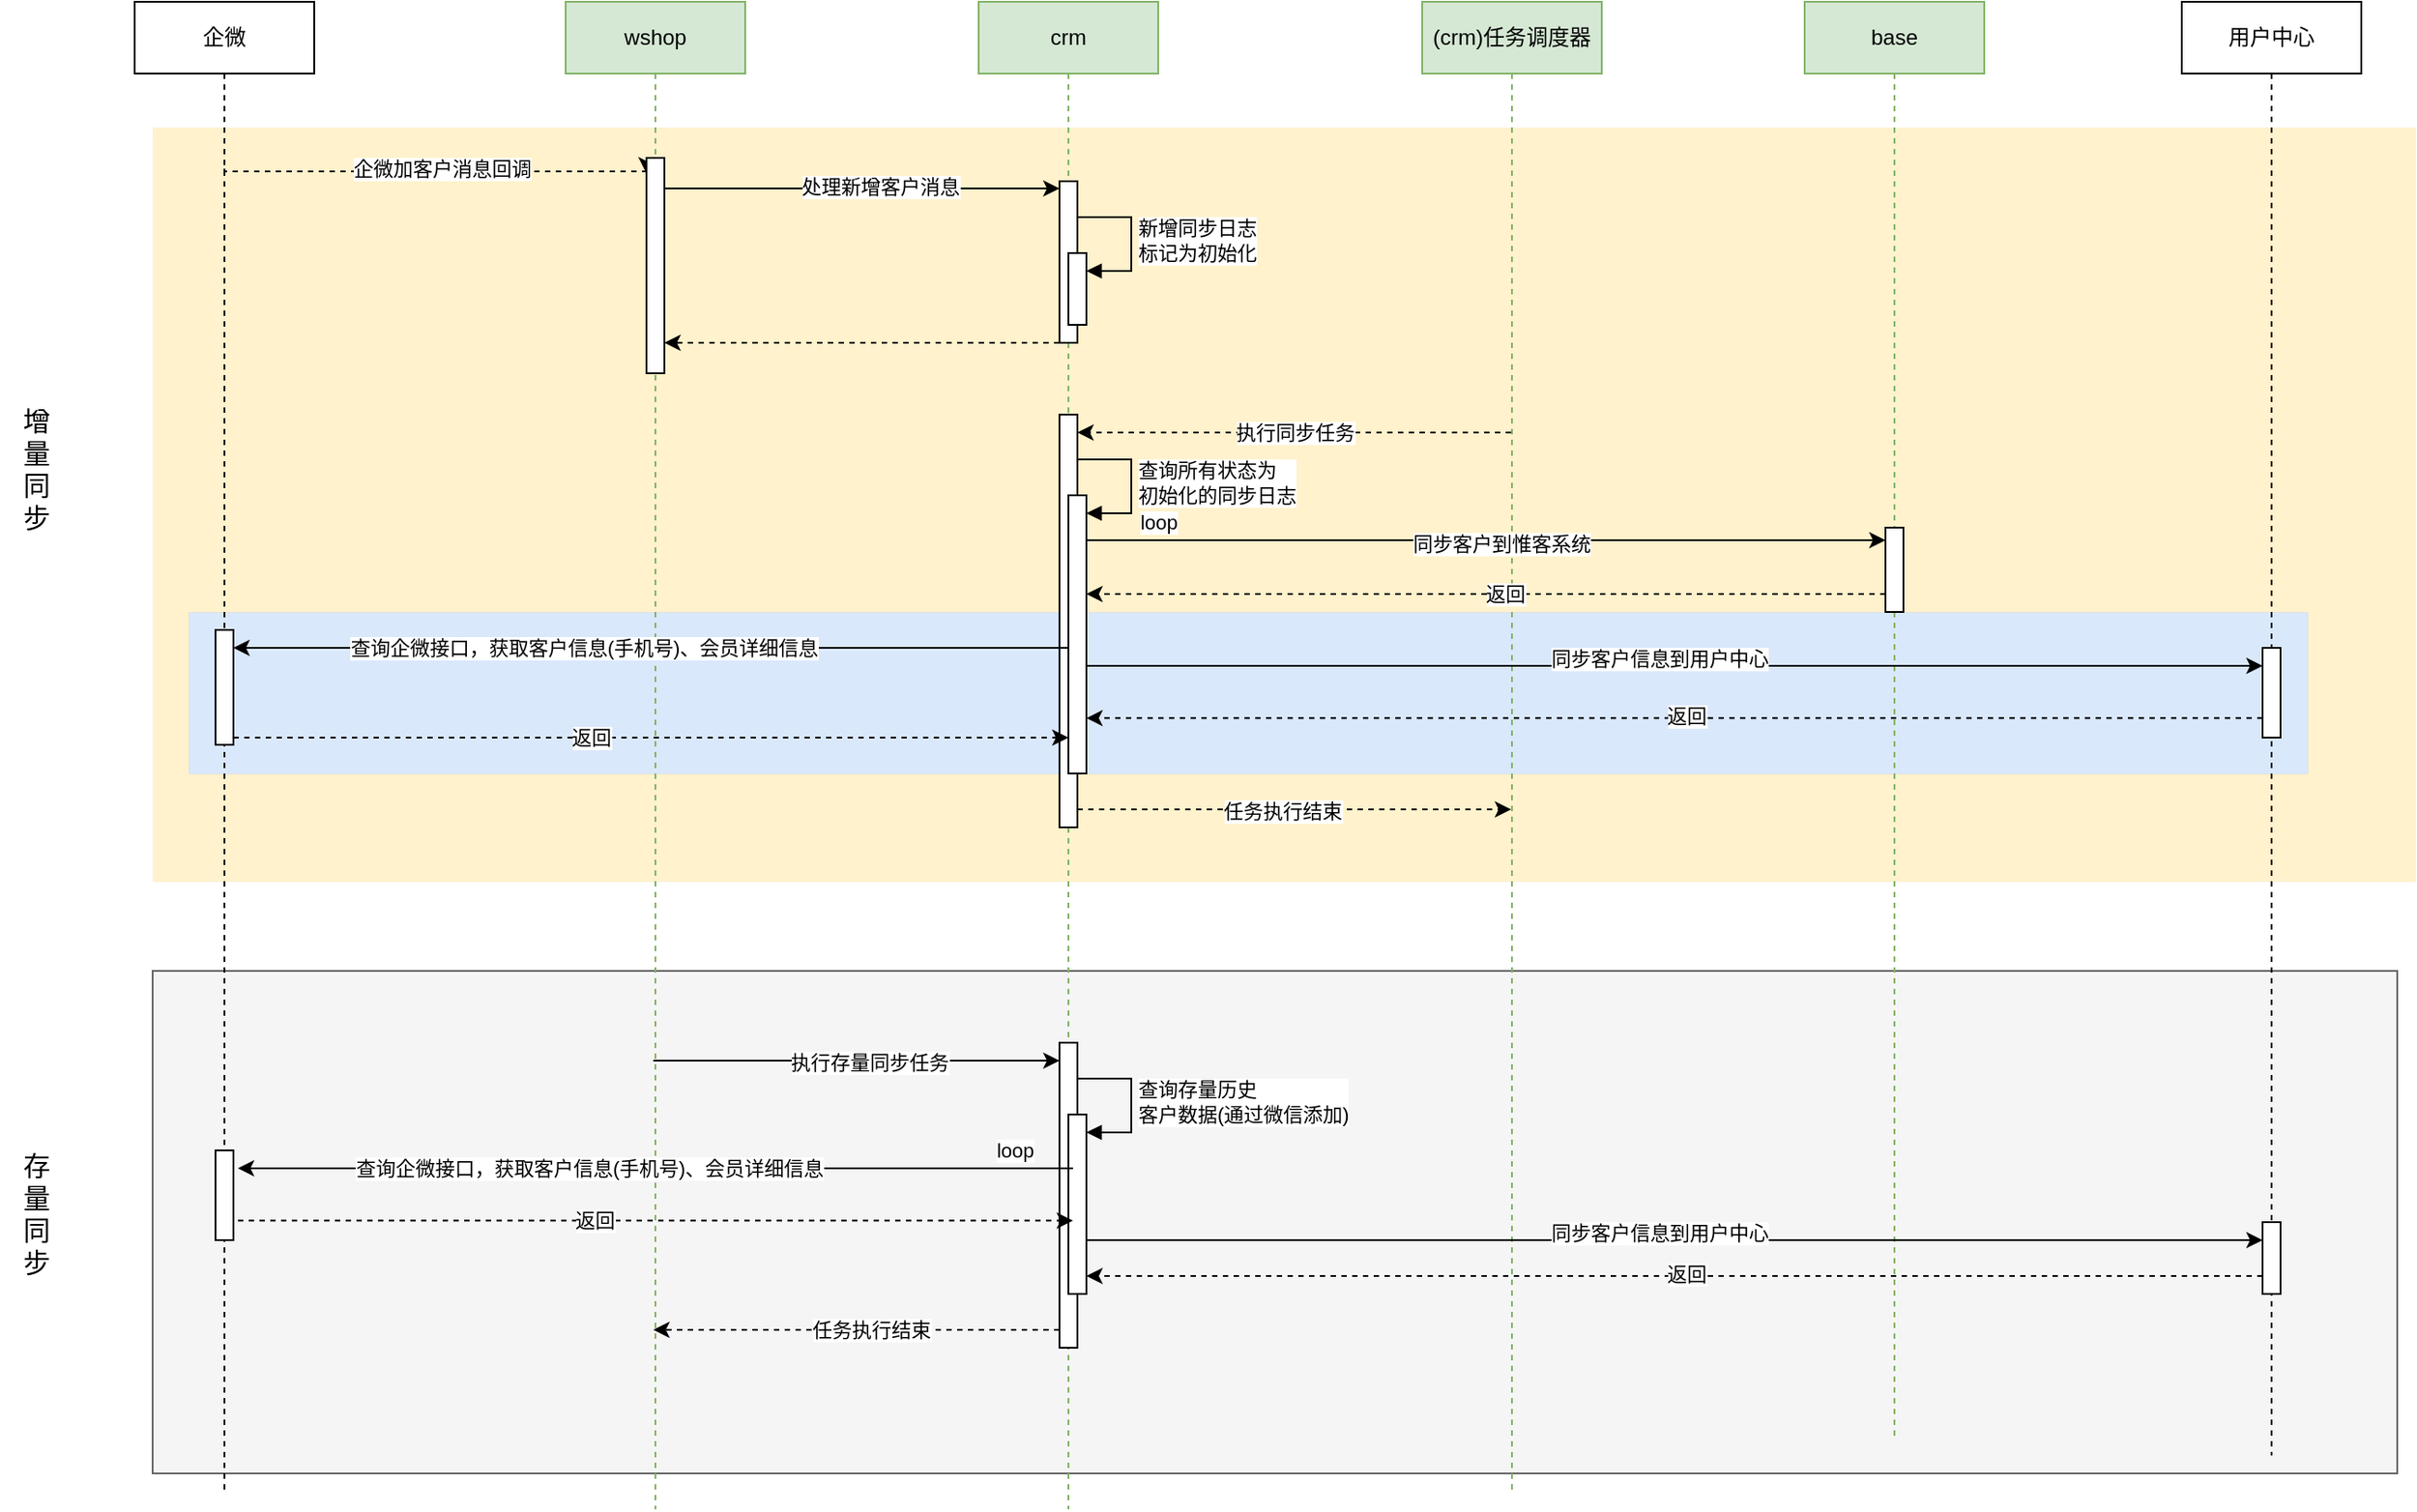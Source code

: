 <mxfile version="21.1.2" type="github">
  <diagram name="第 1 页" id="EK3nWvULo3nBlZG-5ygZ">
    <mxGraphModel dx="1590" dy="1027" grid="1" gridSize="10" guides="1" tooltips="1" connect="1" arrows="1" fold="1" page="1" pageScale="1" pageWidth="827" pageHeight="1169" math="0" shadow="0">
      <root>
        <mxCell id="0" />
        <mxCell id="1" parent="0" />
        <mxCell id="6w8iZAeXXynQaaDWndPm-53" value="" style="rounded=0;whiteSpace=wrap;html=1;fillColor=#f5f5f5;strokeColor=#666666;fontColor=#333333;" vertex="1" parent="1">
          <mxGeometry x="120" y="620" width="1250" height="280" as="geometry" />
        </mxCell>
        <mxCell id="6w8iZAeXXynQaaDWndPm-52" value="" style="rounded=0;whiteSpace=wrap;html=1;fillColor=#fff2cc;strokeColor=#d6b656;strokeWidth=0;" vertex="1" parent="1">
          <mxGeometry x="120" y="150" width="1260" height="420" as="geometry" />
        </mxCell>
        <mxCell id="6w8iZAeXXynQaaDWndPm-51" value="" style="rounded=0;whiteSpace=wrap;html=1;fillColor=#dae8fc;strokeColor=#6c8ebf;strokeWidth=0;" vertex="1" parent="1">
          <mxGeometry x="140" y="420" width="1180" height="90" as="geometry" />
        </mxCell>
        <mxCell id="6w8iZAeXXynQaaDWndPm-6" style="edgeStyle=elbowEdgeStyle;rounded=0;orthogonalLoop=1;jettySize=auto;html=1;elbow=vertical;curved=0;dashed=1;" edge="1" parent="1">
          <mxGeometry relative="1" as="geometry">
            <mxPoint x="160" y="173" as="sourcePoint" />
            <mxPoint x="395" y="175.667" as="targetPoint" />
          </mxGeometry>
        </mxCell>
        <mxCell id="6w8iZAeXXynQaaDWndPm-8" value="企微加客户消息回调" style="edgeLabel;html=1;align=center;verticalAlign=middle;resizable=0;points=[];" vertex="1" connectable="0" parent="6w8iZAeXXynQaaDWndPm-6">
          <mxGeometry x="-0.189" y="3" relative="1" as="geometry">
            <mxPoint x="26" y="1" as="offset" />
          </mxGeometry>
        </mxCell>
        <mxCell id="6w8iZAeXXynQaaDWndPm-2" value="企微" style="shape=umlLifeline;perimeter=lifelinePerimeter;whiteSpace=wrap;html=1;container=1;dropTarget=0;collapsible=0;recursiveResize=0;outlineConnect=0;portConstraint=eastwest;newEdgeStyle={&quot;edgeStyle&quot;:&quot;elbowEdgeStyle&quot;,&quot;elbow&quot;:&quot;vertical&quot;,&quot;curved&quot;:0,&quot;rounded&quot;:0};" vertex="1" parent="1">
          <mxGeometry x="110" y="80" width="100" height="830" as="geometry" />
        </mxCell>
        <mxCell id="6w8iZAeXXynQaaDWndPm-77" value="" style="html=1;points=[];perimeter=orthogonalPerimeter;outlineConnect=0;targetShapes=umlLifeline;portConstraint=eastwest;newEdgeStyle={&quot;edgeStyle&quot;:&quot;elbowEdgeStyle&quot;,&quot;elbow&quot;:&quot;vertical&quot;,&quot;curved&quot;:0,&quot;rounded&quot;:0};" vertex="1" parent="6w8iZAeXXynQaaDWndPm-2">
          <mxGeometry x="45" y="350" width="10" height="64" as="geometry" />
        </mxCell>
        <mxCell id="6w8iZAeXXynQaaDWndPm-87" value="" style="html=1;points=[];perimeter=orthogonalPerimeter;outlineConnect=0;targetShapes=umlLifeline;portConstraint=eastwest;newEdgeStyle={&quot;edgeStyle&quot;:&quot;elbowEdgeStyle&quot;,&quot;elbow&quot;:&quot;vertical&quot;,&quot;curved&quot;:0,&quot;rounded&quot;:0};" vertex="1" parent="6w8iZAeXXynQaaDWndPm-2">
          <mxGeometry x="45" y="640" width="10" height="50" as="geometry" />
        </mxCell>
        <mxCell id="6w8iZAeXXynQaaDWndPm-58" style="edgeStyle=elbowEdgeStyle;rounded=0;orthogonalLoop=1;jettySize=auto;html=1;elbow=vertical;curved=0;" edge="1" parent="1" target="6w8iZAeXXynQaaDWndPm-57">
          <mxGeometry relative="1" as="geometry">
            <mxPoint x="398.833" y="670" as="sourcePoint" />
            <Array as="points">
              <mxPoint x="570" y="670" />
            </Array>
          </mxGeometry>
        </mxCell>
        <mxCell id="6w8iZAeXXynQaaDWndPm-59" value="执行存量同步任务" style="edgeLabel;html=1;align=center;verticalAlign=middle;resizable=0;points=[];" vertex="1" connectable="0" parent="6w8iZAeXXynQaaDWndPm-58">
          <mxGeometry x="0.069" y="-1" relative="1" as="geometry">
            <mxPoint x="-1" as="offset" />
          </mxGeometry>
        </mxCell>
        <mxCell id="6w8iZAeXXynQaaDWndPm-3" value="wshop" style="shape=umlLifeline;perimeter=lifelinePerimeter;whiteSpace=wrap;html=1;container=1;dropTarget=0;collapsible=0;recursiveResize=0;outlineConnect=0;portConstraint=eastwest;newEdgeStyle={&quot;edgeStyle&quot;:&quot;elbowEdgeStyle&quot;,&quot;elbow&quot;:&quot;vertical&quot;,&quot;curved&quot;:0,&quot;rounded&quot;:0};fillColor=#d5e8d4;strokeColor=#82b366;" vertex="1" parent="1">
          <mxGeometry x="350" y="80" width="100" height="840" as="geometry" />
        </mxCell>
        <mxCell id="6w8iZAeXXynQaaDWndPm-5" value="" style="html=1;points=[];perimeter=orthogonalPerimeter;outlineConnect=0;targetShapes=umlLifeline;portConstraint=eastwest;newEdgeStyle={&quot;edgeStyle&quot;:&quot;elbowEdgeStyle&quot;,&quot;elbow&quot;:&quot;vertical&quot;,&quot;curved&quot;:0,&quot;rounded&quot;:0};" vertex="1" parent="6w8iZAeXXynQaaDWndPm-3">
          <mxGeometry x="45" y="87" width="10" height="120" as="geometry" />
        </mxCell>
        <mxCell id="6w8iZAeXXynQaaDWndPm-9" value="crm" style="shape=umlLifeline;perimeter=lifelinePerimeter;whiteSpace=wrap;html=1;container=1;dropTarget=0;collapsible=0;recursiveResize=0;outlineConnect=0;portConstraint=eastwest;newEdgeStyle={&quot;edgeStyle&quot;:&quot;elbowEdgeStyle&quot;,&quot;elbow&quot;:&quot;vertical&quot;,&quot;curved&quot;:0,&quot;rounded&quot;:0};fillColor=#d5e8d4;strokeColor=#82b366;" vertex="1" parent="1">
          <mxGeometry x="580" y="80" width="100" height="840" as="geometry" />
        </mxCell>
        <mxCell id="6w8iZAeXXynQaaDWndPm-11" value="" style="html=1;points=[];perimeter=orthogonalPerimeter;outlineConnect=0;targetShapes=umlLifeline;portConstraint=eastwest;newEdgeStyle={&quot;edgeStyle&quot;:&quot;elbowEdgeStyle&quot;,&quot;elbow&quot;:&quot;vertical&quot;,&quot;curved&quot;:0,&quot;rounded&quot;:0};" vertex="1" parent="6w8iZAeXXynQaaDWndPm-9">
          <mxGeometry x="45" y="100" width="10" height="90" as="geometry" />
        </mxCell>
        <mxCell id="6w8iZAeXXynQaaDWndPm-20" value="" style="html=1;points=[];perimeter=orthogonalPerimeter;outlineConnect=0;targetShapes=umlLifeline;portConstraint=eastwest;newEdgeStyle={&quot;edgeStyle&quot;:&quot;elbowEdgeStyle&quot;,&quot;elbow&quot;:&quot;vertical&quot;,&quot;curved&quot;:0,&quot;rounded&quot;:0};" vertex="1" parent="6w8iZAeXXynQaaDWndPm-9">
          <mxGeometry x="50" y="140" width="10" height="40" as="geometry" />
        </mxCell>
        <mxCell id="6w8iZAeXXynQaaDWndPm-21" value="新增同步日志&lt;br style=&quot;border-color: var(--border-color);&quot;&gt;标记为初始化" style="html=1;align=left;spacingLeft=2;endArrow=block;rounded=0;edgeStyle=orthogonalEdgeStyle;curved=0;rounded=0;" edge="1" target="6w8iZAeXXynQaaDWndPm-20" parent="6w8iZAeXXynQaaDWndPm-9">
          <mxGeometry relative="1" as="geometry">
            <mxPoint x="55" y="120" as="sourcePoint" />
            <Array as="points">
              <mxPoint x="85" y="150" />
            </Array>
          </mxGeometry>
        </mxCell>
        <mxCell id="6w8iZAeXXynQaaDWndPm-26" value="" style="html=1;points=[];perimeter=orthogonalPerimeter;outlineConnect=0;targetShapes=umlLifeline;portConstraint=eastwest;newEdgeStyle={&quot;edgeStyle&quot;:&quot;elbowEdgeStyle&quot;,&quot;elbow&quot;:&quot;vertical&quot;,&quot;curved&quot;:0,&quot;rounded&quot;:0};" vertex="1" parent="6w8iZAeXXynQaaDWndPm-9">
          <mxGeometry x="45" y="230" width="10" height="230" as="geometry" />
        </mxCell>
        <mxCell id="6w8iZAeXXynQaaDWndPm-30" value="" style="html=1;points=[];perimeter=orthogonalPerimeter;outlineConnect=0;targetShapes=umlLifeline;portConstraint=eastwest;newEdgeStyle={&quot;edgeStyle&quot;:&quot;elbowEdgeStyle&quot;,&quot;elbow&quot;:&quot;vertical&quot;,&quot;curved&quot;:0,&quot;rounded&quot;:0};" vertex="1" parent="6w8iZAeXXynQaaDWndPm-9">
          <mxGeometry x="50" y="275" width="10" height="155" as="geometry" />
        </mxCell>
        <mxCell id="6w8iZAeXXynQaaDWndPm-31" value="查询所有状态为&lt;br&gt;初始化的同步日志" style="html=1;align=left;spacingLeft=2;endArrow=block;rounded=0;edgeStyle=orthogonalEdgeStyle;curved=0;rounded=0;" edge="1" target="6w8iZAeXXynQaaDWndPm-30" parent="6w8iZAeXXynQaaDWndPm-9">
          <mxGeometry relative="1" as="geometry">
            <mxPoint x="55" y="255" as="sourcePoint" />
            <Array as="points">
              <mxPoint x="85" y="285" />
            </Array>
          </mxGeometry>
        </mxCell>
        <mxCell id="6w8iZAeXXynQaaDWndPm-57" value="" style="html=1;points=[];perimeter=orthogonalPerimeter;outlineConnect=0;targetShapes=umlLifeline;portConstraint=eastwest;newEdgeStyle={&quot;edgeStyle&quot;:&quot;elbowEdgeStyle&quot;,&quot;elbow&quot;:&quot;vertical&quot;,&quot;curved&quot;:0,&quot;rounded&quot;:0};" vertex="1" parent="6w8iZAeXXynQaaDWndPm-9">
          <mxGeometry x="45" y="580" width="10" height="170" as="geometry" />
        </mxCell>
        <mxCell id="6w8iZAeXXynQaaDWndPm-61" value="" style="html=1;points=[];perimeter=orthogonalPerimeter;outlineConnect=0;targetShapes=umlLifeline;portConstraint=eastwest;newEdgeStyle={&quot;edgeStyle&quot;:&quot;elbowEdgeStyle&quot;,&quot;elbow&quot;:&quot;vertical&quot;,&quot;curved&quot;:0,&quot;rounded&quot;:0};" vertex="1" parent="6w8iZAeXXynQaaDWndPm-9">
          <mxGeometry x="50" y="620" width="10" height="100" as="geometry" />
        </mxCell>
        <mxCell id="6w8iZAeXXynQaaDWndPm-62" value="查询存量历史&lt;br&gt;客户数据(通过微信添加)" style="html=1;align=left;spacingLeft=2;endArrow=block;rounded=0;edgeStyle=orthogonalEdgeStyle;curved=0;rounded=0;" edge="1" target="6w8iZAeXXynQaaDWndPm-61" parent="6w8iZAeXXynQaaDWndPm-9">
          <mxGeometry relative="1" as="geometry">
            <mxPoint x="55" y="600" as="sourcePoint" />
            <Array as="points">
              <mxPoint x="85" y="630" />
            </Array>
          </mxGeometry>
        </mxCell>
        <mxCell id="6w8iZAeXXynQaaDWndPm-13" style="edgeStyle=elbowEdgeStyle;rounded=0;orthogonalLoop=1;jettySize=auto;html=1;elbow=vertical;curved=0;" edge="1" parent="1">
          <mxGeometry relative="1" as="geometry">
            <mxPoint x="405" y="184" as="sourcePoint" />
            <mxPoint x="625" y="184" as="targetPoint" />
            <Array as="points">
              <mxPoint x="490" y="184" />
              <mxPoint x="560" y="194" />
            </Array>
          </mxGeometry>
        </mxCell>
        <mxCell id="6w8iZAeXXynQaaDWndPm-42" value="处理新增客户消息" style="edgeLabel;html=1;align=center;verticalAlign=middle;resizable=0;points=[];" vertex="1" connectable="0" parent="6w8iZAeXXynQaaDWndPm-13">
          <mxGeometry x="0.092" y="1" relative="1" as="geometry">
            <mxPoint as="offset" />
          </mxGeometry>
        </mxCell>
        <mxCell id="6w8iZAeXXynQaaDWndPm-28" value="执行同步任务" style="edgeStyle=elbowEdgeStyle;rounded=0;orthogonalLoop=1;jettySize=auto;html=1;elbow=horizontal;curved=0;dashed=1;" edge="1" parent="1" source="6w8iZAeXXynQaaDWndPm-22" target="6w8iZAeXXynQaaDWndPm-26">
          <mxGeometry relative="1" as="geometry">
            <Array as="points">
              <mxPoint x="780" y="320" />
            </Array>
          </mxGeometry>
        </mxCell>
        <mxCell id="6w8iZAeXXynQaaDWndPm-22" value="(crm)任务调度器" style="shape=umlLifeline;perimeter=lifelinePerimeter;whiteSpace=wrap;html=1;container=1;dropTarget=0;collapsible=0;recursiveResize=0;outlineConnect=0;portConstraint=eastwest;newEdgeStyle={&quot;edgeStyle&quot;:&quot;elbowEdgeStyle&quot;,&quot;elbow&quot;:&quot;vertical&quot;,&quot;curved&quot;:0,&quot;rounded&quot;:0};fillColor=#d5e8d4;strokeColor=#82b366;" vertex="1" parent="1">
          <mxGeometry x="827" y="80" width="100" height="830" as="geometry" />
        </mxCell>
        <mxCell id="6w8iZAeXXynQaaDWndPm-29" style="edgeStyle=elbowEdgeStyle;rounded=0;orthogonalLoop=1;jettySize=auto;html=1;elbow=vertical;curved=0;dashed=1;" edge="1" parent="1" source="6w8iZAeXXynQaaDWndPm-11" target="6w8iZAeXXynQaaDWndPm-5">
          <mxGeometry relative="1" as="geometry">
            <Array as="points">
              <mxPoint x="500" y="270" />
            </Array>
          </mxGeometry>
        </mxCell>
        <mxCell id="6w8iZAeXXynQaaDWndPm-32" value="base" style="shape=umlLifeline;perimeter=lifelinePerimeter;whiteSpace=wrap;html=1;container=1;dropTarget=0;collapsible=0;recursiveResize=0;outlineConnect=0;portConstraint=eastwest;newEdgeStyle={&quot;edgeStyle&quot;:&quot;elbowEdgeStyle&quot;,&quot;elbow&quot;:&quot;vertical&quot;,&quot;curved&quot;:0,&quot;rounded&quot;:0};fillColor=#d5e8d4;strokeColor=#82b366;" vertex="1" parent="1">
          <mxGeometry x="1040" y="80" width="100" height="800" as="geometry" />
        </mxCell>
        <mxCell id="6w8iZAeXXynQaaDWndPm-33" value="" style="html=1;points=[];perimeter=orthogonalPerimeter;outlineConnect=0;targetShapes=umlLifeline;portConstraint=eastwest;newEdgeStyle={&quot;edgeStyle&quot;:&quot;elbowEdgeStyle&quot;,&quot;elbow&quot;:&quot;vertical&quot;,&quot;curved&quot;:0,&quot;rounded&quot;:0};" vertex="1" parent="6w8iZAeXXynQaaDWndPm-32">
          <mxGeometry x="45" y="293" width="10" height="47" as="geometry" />
        </mxCell>
        <mxCell id="6w8iZAeXXynQaaDWndPm-34" style="edgeStyle=elbowEdgeStyle;rounded=0;orthogonalLoop=1;jettySize=auto;html=1;elbow=vertical;curved=0;" edge="1" parent="1" source="6w8iZAeXXynQaaDWndPm-30" target="6w8iZAeXXynQaaDWndPm-33">
          <mxGeometry relative="1" as="geometry">
            <Array as="points">
              <mxPoint x="990" y="380" />
            </Array>
          </mxGeometry>
        </mxCell>
        <mxCell id="6w8iZAeXXynQaaDWndPm-35" value="同步客户到惟客系统" style="edgeLabel;html=1;align=center;verticalAlign=middle;resizable=0;points=[];" vertex="1" connectable="0" parent="6w8iZAeXXynQaaDWndPm-34">
          <mxGeometry x="0.037" y="-2" relative="1" as="geometry">
            <mxPoint as="offset" />
          </mxGeometry>
        </mxCell>
        <mxCell id="6w8iZAeXXynQaaDWndPm-39" style="edgeStyle=elbowEdgeStyle;rounded=0;orthogonalLoop=1;jettySize=auto;html=1;elbow=vertical;curved=0;dashed=1;" edge="1" parent="1" source="6w8iZAeXXynQaaDWndPm-33" target="6w8iZAeXXynQaaDWndPm-30">
          <mxGeometry relative="1" as="geometry">
            <Array as="points">
              <mxPoint x="790" y="410" />
            </Array>
          </mxGeometry>
        </mxCell>
        <mxCell id="6w8iZAeXXynQaaDWndPm-50" value="返回" style="edgeLabel;html=1;align=center;verticalAlign=middle;resizable=0;points=[];" vertex="1" connectable="0" parent="6w8iZAeXXynQaaDWndPm-39">
          <mxGeometry x="-0.05" relative="1" as="geometry">
            <mxPoint x="-1" as="offset" />
          </mxGeometry>
        </mxCell>
        <mxCell id="6w8iZAeXXynQaaDWndPm-40" value="用户中心" style="shape=umlLifeline;perimeter=lifelinePerimeter;whiteSpace=wrap;html=1;container=1;dropTarget=0;collapsible=0;recursiveResize=0;outlineConnect=0;portConstraint=eastwest;newEdgeStyle={&quot;edgeStyle&quot;:&quot;elbowEdgeStyle&quot;,&quot;elbow&quot;:&quot;vertical&quot;,&quot;curved&quot;:0,&quot;rounded&quot;:0};" vertex="1" parent="1">
          <mxGeometry x="1250" y="80" width="100" height="810" as="geometry" />
        </mxCell>
        <mxCell id="6w8iZAeXXynQaaDWndPm-41" value="" style="html=1;points=[];perimeter=orthogonalPerimeter;outlineConnect=0;targetShapes=umlLifeline;portConstraint=eastwest;newEdgeStyle={&quot;edgeStyle&quot;:&quot;elbowEdgeStyle&quot;,&quot;elbow&quot;:&quot;vertical&quot;,&quot;curved&quot;:0,&quot;rounded&quot;:0};" vertex="1" parent="6w8iZAeXXynQaaDWndPm-40">
          <mxGeometry x="45" y="360" width="10" height="50" as="geometry" />
        </mxCell>
        <mxCell id="6w8iZAeXXynQaaDWndPm-66" value="" style="html=1;points=[];perimeter=orthogonalPerimeter;outlineConnect=0;targetShapes=umlLifeline;portConstraint=eastwest;newEdgeStyle={&quot;edgeStyle&quot;:&quot;elbowEdgeStyle&quot;,&quot;elbow&quot;:&quot;vertical&quot;,&quot;curved&quot;:0,&quot;rounded&quot;:0};" vertex="1" parent="6w8iZAeXXynQaaDWndPm-40">
          <mxGeometry x="45" y="680" width="10" height="40" as="geometry" />
        </mxCell>
        <mxCell id="6w8iZAeXXynQaaDWndPm-45" style="edgeStyle=elbowEdgeStyle;rounded=0;orthogonalLoop=1;jettySize=auto;html=1;elbow=horizontal;curved=0;dashed=1;" edge="1" parent="1">
          <mxGeometry relative="1" as="geometry">
            <mxPoint x="635" y="530" as="sourcePoint" />
            <mxPoint x="876.5" y="530" as="targetPoint" />
            <Array as="points">
              <mxPoint x="800" y="530" />
            </Array>
          </mxGeometry>
        </mxCell>
        <mxCell id="6w8iZAeXXynQaaDWndPm-46" value="任务执行结束" style="edgeLabel;html=1;align=center;verticalAlign=middle;resizable=0;points=[];" vertex="1" connectable="0" parent="6w8iZAeXXynQaaDWndPm-45">
          <mxGeometry x="-0.05" y="-1" relative="1" as="geometry">
            <mxPoint x="-1" as="offset" />
          </mxGeometry>
        </mxCell>
        <mxCell id="6w8iZAeXXynQaaDWndPm-54" value="&lt;font style=&quot;font-size: 15px;&quot;&gt;增&lt;br style=&quot;font-size: 15px;&quot;&gt;量&lt;br style=&quot;font-size: 15px;&quot;&gt;同&lt;br style=&quot;font-size: 15px;&quot;&gt;步&lt;br style=&quot;font-size: 15px;&quot;&gt;&lt;/font&gt;" style="text;html=1;align=center;verticalAlign=middle;resizable=0;points=[];autosize=1;strokeColor=none;fillColor=none;fontStyle=0;fontSize=15;" vertex="1" parent="1">
          <mxGeometry x="35" y="295" width="40" height="90" as="geometry" />
        </mxCell>
        <mxCell id="6w8iZAeXXynQaaDWndPm-55" value="&lt;font style=&quot;font-size: 15px;&quot;&gt;存&lt;br style=&quot;font-size: 15px;&quot;&gt;量&lt;br style=&quot;font-size: 15px;&quot;&gt;同&lt;br style=&quot;font-size: 15px;&quot;&gt;步&lt;br style=&quot;font-size: 15px;&quot;&gt;&lt;/font&gt;" style="text;html=1;align=center;verticalAlign=middle;resizable=0;points=[];autosize=1;strokeColor=none;fillColor=none;fontSize=15;" vertex="1" parent="1">
          <mxGeometry x="35" y="710" width="40" height="90" as="geometry" />
        </mxCell>
        <mxCell id="6w8iZAeXXynQaaDWndPm-68" style="edgeStyle=elbowEdgeStyle;rounded=0;orthogonalLoop=1;jettySize=auto;html=1;elbow=vertical;curved=0;" edge="1" parent="1" source="6w8iZAeXXynQaaDWndPm-61" target="6w8iZAeXXynQaaDWndPm-66">
          <mxGeometry relative="1" as="geometry">
            <Array as="points">
              <mxPoint x="880" y="770" />
              <mxPoint x="1100" y="730" />
            </Array>
          </mxGeometry>
        </mxCell>
        <mxCell id="6w8iZAeXXynQaaDWndPm-71" value="同步客户信息到用户中心" style="edgeLabel;html=1;align=center;verticalAlign=middle;resizable=0;points=[];" vertex="1" connectable="0" parent="6w8iZAeXXynQaaDWndPm-68">
          <mxGeometry x="-0.028" y="4" relative="1" as="geometry">
            <mxPoint as="offset" />
          </mxGeometry>
        </mxCell>
        <mxCell id="6w8iZAeXXynQaaDWndPm-73" value="loop" style="edgeLabel;html=1;align=center;verticalAlign=middle;resizable=0;points=[];" vertex="1" connectable="0" parent="6w8iZAeXXynQaaDWndPm-68">
          <mxGeometry x="-0.874" relative="1" as="geometry">
            <mxPoint x="-82" y="-50" as="offset" />
          </mxGeometry>
        </mxCell>
        <mxCell id="6w8iZAeXXynQaaDWndPm-69" style="edgeStyle=elbowEdgeStyle;rounded=0;orthogonalLoop=1;jettySize=auto;html=1;elbow=vertical;curved=0;dashed=1;" edge="1" parent="1" source="6w8iZAeXXynQaaDWndPm-66" target="6w8iZAeXXynQaaDWndPm-61">
          <mxGeometry relative="1" as="geometry">
            <Array as="points">
              <mxPoint x="1130" y="790" />
              <mxPoint x="1020" y="760" />
            </Array>
          </mxGeometry>
        </mxCell>
        <mxCell id="6w8iZAeXXynQaaDWndPm-70" value="返回" style="edgeLabel;html=1;align=center;verticalAlign=middle;resizable=0;points=[];" vertex="1" connectable="0" parent="6w8iZAeXXynQaaDWndPm-69">
          <mxGeometry x="-0.016" y="-1" relative="1" as="geometry">
            <mxPoint x="1" as="offset" />
          </mxGeometry>
        </mxCell>
        <mxCell id="6w8iZAeXXynQaaDWndPm-78" style="edgeStyle=elbowEdgeStyle;rounded=0;orthogonalLoop=1;jettySize=auto;html=1;elbow=vertical;curved=0;" edge="1" parent="1" source="6w8iZAeXXynQaaDWndPm-30" target="6w8iZAeXXynQaaDWndPm-77">
          <mxGeometry relative="1" as="geometry">
            <Array as="points">
              <mxPoint x="580" y="440" />
              <mxPoint x="550" y="430" />
              <mxPoint x="460" y="440" />
            </Array>
          </mxGeometry>
        </mxCell>
        <mxCell id="6w8iZAeXXynQaaDWndPm-80" value="查询企微接口，获取客户信息(手机号)、会员详细信息" style="edgeLabel;html=1;align=center;verticalAlign=middle;resizable=0;points=[];" vertex="1" connectable="0" parent="6w8iZAeXXynQaaDWndPm-78">
          <mxGeometry x="0.161" relative="1" as="geometry">
            <mxPoint as="offset" />
          </mxGeometry>
        </mxCell>
        <mxCell id="6w8iZAeXXynQaaDWndPm-79" style="edgeStyle=elbowEdgeStyle;rounded=0;orthogonalLoop=1;jettySize=auto;html=1;elbow=vertical;curved=0;dashed=1;" edge="1" parent="1" source="6w8iZAeXXynQaaDWndPm-77" target="6w8iZAeXXynQaaDWndPm-30">
          <mxGeometry relative="1" as="geometry">
            <Array as="points">
              <mxPoint x="560" y="490" />
            </Array>
          </mxGeometry>
        </mxCell>
        <mxCell id="6w8iZAeXXynQaaDWndPm-81" value="返回" style="edgeLabel;html=1;align=center;verticalAlign=middle;resizable=0;points=[];" vertex="1" connectable="0" parent="6w8iZAeXXynQaaDWndPm-79">
          <mxGeometry x="-0.147" relative="1" as="geometry">
            <mxPoint as="offset" />
          </mxGeometry>
        </mxCell>
        <mxCell id="6w8iZAeXXynQaaDWndPm-82" style="edgeStyle=elbowEdgeStyle;rounded=0;orthogonalLoop=1;jettySize=auto;html=1;elbow=vertical;curved=0;" edge="1" parent="1">
          <mxGeometry relative="1" as="geometry">
            <mxPoint x="640" y="450" as="sourcePoint" />
            <mxPoint x="1295" y="450" as="targetPoint" />
            <Array as="points">
              <mxPoint x="1100" y="450" />
            </Array>
          </mxGeometry>
        </mxCell>
        <mxCell id="6w8iZAeXXynQaaDWndPm-83" value="同步客户信息到用户中心" style="edgeLabel;html=1;align=center;verticalAlign=middle;resizable=0;points=[];" vertex="1" connectable="0" parent="6w8iZAeXXynQaaDWndPm-82">
          <mxGeometry x="-0.028" y="4" relative="1" as="geometry">
            <mxPoint as="offset" />
          </mxGeometry>
        </mxCell>
        <mxCell id="6w8iZAeXXynQaaDWndPm-84" value="loop" style="edgeLabel;html=1;align=center;verticalAlign=middle;resizable=0;points=[];" vertex="1" connectable="0" parent="6w8iZAeXXynQaaDWndPm-82">
          <mxGeometry x="-0.874" relative="1" as="geometry">
            <mxPoint x="-2" y="-80" as="offset" />
          </mxGeometry>
        </mxCell>
        <mxCell id="6w8iZAeXXynQaaDWndPm-85" style="edgeStyle=elbowEdgeStyle;rounded=0;orthogonalLoop=1;jettySize=auto;html=1;elbow=vertical;curved=0;dashed=1;" edge="1" parent="1">
          <mxGeometry relative="1" as="geometry">
            <mxPoint x="1295" y="479.17" as="sourcePoint" />
            <mxPoint x="640" y="479.17" as="targetPoint" />
            <Array as="points">
              <mxPoint x="1020" y="479.17" />
            </Array>
          </mxGeometry>
        </mxCell>
        <mxCell id="6w8iZAeXXynQaaDWndPm-86" value="返回" style="edgeLabel;html=1;align=center;verticalAlign=middle;resizable=0;points=[];" vertex="1" connectable="0" parent="6w8iZAeXXynQaaDWndPm-85">
          <mxGeometry x="-0.016" y="-1" relative="1" as="geometry">
            <mxPoint x="1" as="offset" />
          </mxGeometry>
        </mxCell>
        <mxCell id="6w8iZAeXXynQaaDWndPm-90" style="edgeStyle=elbowEdgeStyle;rounded=0;orthogonalLoop=1;jettySize=auto;html=1;elbow=vertical;curved=0;" edge="1" parent="1">
          <mxGeometry relative="1" as="geometry">
            <mxPoint x="632.5" y="730" as="sourcePoint" />
            <mxPoint x="167.5" y="730" as="targetPoint" />
            <Array as="points">
              <mxPoint x="582.5" y="730" />
              <mxPoint x="552.5" y="720" />
              <mxPoint x="462.5" y="730" />
            </Array>
          </mxGeometry>
        </mxCell>
        <mxCell id="6w8iZAeXXynQaaDWndPm-91" value="查询企微接口，获取客户信息(手机号)、会员详细信息" style="edgeLabel;html=1;align=center;verticalAlign=middle;resizable=0;points=[];" vertex="1" connectable="0" parent="6w8iZAeXXynQaaDWndPm-90">
          <mxGeometry x="0.161" relative="1" as="geometry">
            <mxPoint as="offset" />
          </mxGeometry>
        </mxCell>
        <mxCell id="6w8iZAeXXynQaaDWndPm-92" style="edgeStyle=elbowEdgeStyle;rounded=0;orthogonalLoop=1;jettySize=auto;html=1;elbow=vertical;curved=0;dashed=1;" edge="1" parent="1">
          <mxGeometry relative="1" as="geometry">
            <mxPoint x="167.5" y="759.17" as="sourcePoint" />
            <mxPoint x="632.5" y="759.17" as="targetPoint" />
            <Array as="points">
              <mxPoint x="562.5" y="759.17" />
            </Array>
          </mxGeometry>
        </mxCell>
        <mxCell id="6w8iZAeXXynQaaDWndPm-93" value="返回" style="edgeLabel;html=1;align=center;verticalAlign=middle;resizable=0;points=[];" vertex="1" connectable="0" parent="6w8iZAeXXynQaaDWndPm-92">
          <mxGeometry x="-0.147" relative="1" as="geometry">
            <mxPoint as="offset" />
          </mxGeometry>
        </mxCell>
        <mxCell id="6w8iZAeXXynQaaDWndPm-94" style="edgeStyle=elbowEdgeStyle;rounded=0;orthogonalLoop=1;jettySize=auto;html=1;elbow=vertical;curved=0;dashed=1;" edge="1" parent="1" source="6w8iZAeXXynQaaDWndPm-57">
          <mxGeometry relative="1" as="geometry">
            <mxPoint x="398.833" y="820.0" as="targetPoint" />
            <Array as="points">
              <mxPoint x="560" y="820" />
            </Array>
          </mxGeometry>
        </mxCell>
        <mxCell id="6w8iZAeXXynQaaDWndPm-95" value="任务执行结束" style="edgeLabel;html=1;align=center;verticalAlign=middle;resizable=0;points=[];" vertex="1" connectable="0" parent="6w8iZAeXXynQaaDWndPm-94">
          <mxGeometry x="0.135" y="-5" relative="1" as="geometry">
            <mxPoint x="23" y="5" as="offset" />
          </mxGeometry>
        </mxCell>
      </root>
    </mxGraphModel>
  </diagram>
</mxfile>

